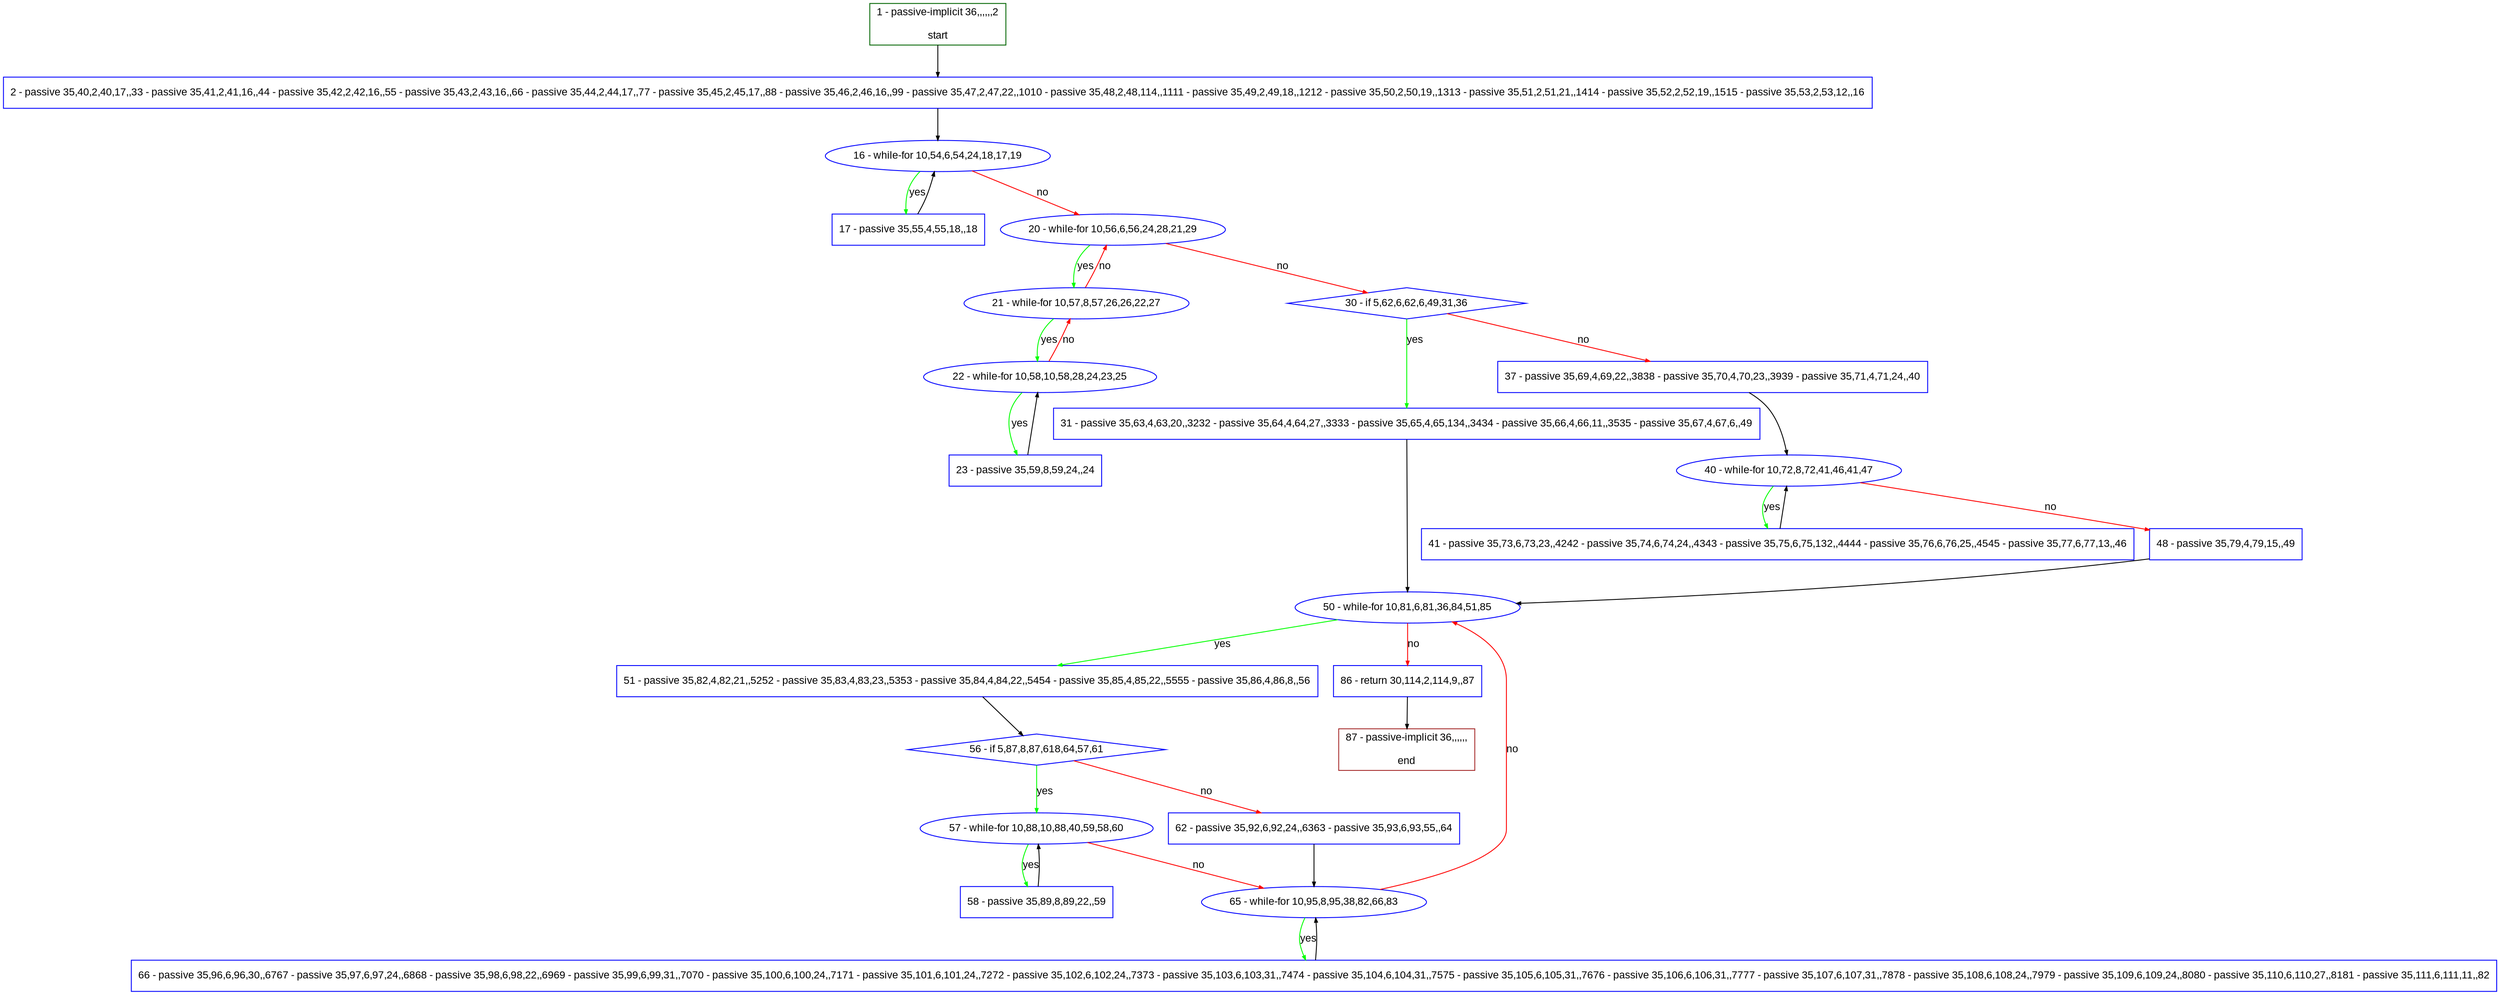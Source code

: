 digraph "" {
  graph [pack="true", label="", fontsize="12", packmode="clust", fontname="Arial", fillcolor="#FFFFCC", bgcolor="white", style="rounded,filled", compound="true"];
  node [node_initialized="no", label="", color="grey", fontsize="12", fillcolor="white", fontname="Arial", style="filled", shape="rectangle", compound="true", fixedsize="false"];
  edge [fontcolor="black", arrowhead="normal", arrowtail="none", arrowsize="0.5", ltail="", label="", color="black", fontsize="12", lhead="", fontname="Arial", dir="forward", compound="true"];
  __N1 [label="2 - passive 35,40,2,40,17,,33 - passive 35,41,2,41,16,,44 - passive 35,42,2,42,16,,55 - passive 35,43,2,43,16,,66 - passive 35,44,2,44,17,,77 - passive 35,45,2,45,17,,88 - passive 35,46,2,46,16,,99 - passive 35,47,2,47,22,,1010 - passive 35,48,2,48,114,,1111 - passive 35,49,2,49,18,,1212 - passive 35,50,2,50,19,,1313 - passive 35,51,2,51,21,,1414 - passive 35,52,2,52,19,,1515 - passive 35,53,2,53,12,,16", color="#0000ff", fillcolor="#ffffff", style="filled", shape="box"];
  __N2 [label="1 - passive-implicit 36,,,,,,2\n\nstart", color="#006400", fillcolor="#ffffff", style="filled", shape="box"];
  __N3 [label="16 - while-for 10,54,6,54,24,18,17,19", color="#0000ff", fillcolor="#ffffff", style="filled", shape="oval"];
  __N4 [label="17 - passive 35,55,4,55,18,,18", color="#0000ff", fillcolor="#ffffff", style="filled", shape="box"];
  __N5 [label="20 - while-for 10,56,6,56,24,28,21,29", color="#0000ff", fillcolor="#ffffff", style="filled", shape="oval"];
  __N6 [label="21 - while-for 10,57,8,57,26,26,22,27", color="#0000ff", fillcolor="#ffffff", style="filled", shape="oval"];
  __N7 [label="30 - if 5,62,6,62,6,49,31,36", color="#0000ff", fillcolor="#ffffff", style="filled", shape="diamond"];
  __N8 [label="22 - while-for 10,58,10,58,28,24,23,25", color="#0000ff", fillcolor="#ffffff", style="filled", shape="oval"];
  __N9 [label="23 - passive 35,59,8,59,24,,24", color="#0000ff", fillcolor="#ffffff", style="filled", shape="box"];
  __N10 [label="31 - passive 35,63,4,63,20,,3232 - passive 35,64,4,64,27,,3333 - passive 35,65,4,65,134,,3434 - passive 35,66,4,66,11,,3535 - passive 35,67,4,67,6,,49", color="#0000ff", fillcolor="#ffffff", style="filled", shape="box"];
  __N11 [label="37 - passive 35,69,4,69,22,,3838 - passive 35,70,4,70,23,,3939 - passive 35,71,4,71,24,,40", color="#0000ff", fillcolor="#ffffff", style="filled", shape="box"];
  __N12 [label="50 - while-for 10,81,6,81,36,84,51,85", color="#0000ff", fillcolor="#ffffff", style="filled", shape="oval"];
  __N13 [label="40 - while-for 10,72,8,72,41,46,41,47", color="#0000ff", fillcolor="#ffffff", style="filled", shape="oval"];
  __N14 [label="41 - passive 35,73,6,73,23,,4242 - passive 35,74,6,74,24,,4343 - passive 35,75,6,75,132,,4444 - passive 35,76,6,76,25,,4545 - passive 35,77,6,77,13,,46", color="#0000ff", fillcolor="#ffffff", style="filled", shape="box"];
  __N15 [label="48 - passive 35,79,4,79,15,,49", color="#0000ff", fillcolor="#ffffff", style="filled", shape="box"];
  __N16 [label="51 - passive 35,82,4,82,21,,5252 - passive 35,83,4,83,23,,5353 - passive 35,84,4,84,22,,5454 - passive 35,85,4,85,22,,5555 - passive 35,86,4,86,8,,56", color="#0000ff", fillcolor="#ffffff", style="filled", shape="box"];
  __N17 [label="86 - return 30,114,2,114,9,,87", color="#0000ff", fillcolor="#ffffff", style="filled", shape="box"];
  __N18 [label="56 - if 5,87,8,87,618,64,57,61", color="#0000ff", fillcolor="#ffffff", style="filled", shape="diamond"];
  __N19 [label="57 - while-for 10,88,10,88,40,59,58,60", color="#0000ff", fillcolor="#ffffff", style="filled", shape="oval"];
  __N20 [label="62 - passive 35,92,6,92,24,,6363 - passive 35,93,6,93,55,,64", color="#0000ff", fillcolor="#ffffff", style="filled", shape="box"];
  __N21 [label="58 - passive 35,89,8,89,22,,59", color="#0000ff", fillcolor="#ffffff", style="filled", shape="box"];
  __N22 [label="65 - while-for 10,95,8,95,38,82,66,83", color="#0000ff", fillcolor="#ffffff", style="filled", shape="oval"];
  __N23 [label="66 - passive 35,96,6,96,30,,6767 - passive 35,97,6,97,24,,6868 - passive 35,98,6,98,22,,6969 - passive 35,99,6,99,31,,7070 - passive 35,100,6,100,24,,7171 - passive 35,101,6,101,24,,7272 - passive 35,102,6,102,24,,7373 - passive 35,103,6,103,31,,7474 - passive 35,104,6,104,31,,7575 - passive 35,105,6,105,31,,7676 - passive 35,106,6,106,31,,7777 - passive 35,107,6,107,31,,7878 - passive 35,108,6,108,24,,7979 - passive 35,109,6,109,24,,8080 - passive 35,110,6,110,27,,8181 - passive 35,111,6,111,11,,82", color="#0000ff", fillcolor="#ffffff", style="filled", shape="box"];
  __N24 [label="87 - passive-implicit 36,,,,,,\n\nend", color="#a52a2a", fillcolor="#ffffff", style="filled", shape="box"];
  __N2 -> __N1 [arrowhead="normal", arrowtail="none", color="#000000", label="", dir="forward"];
  __N1 -> __N3 [arrowhead="normal", arrowtail="none", color="#000000", label="", dir="forward"];
  __N3 -> __N4 [arrowhead="normal", arrowtail="none", color="#00ff00", label="yes", dir="forward"];
  __N4 -> __N3 [arrowhead="normal", arrowtail="none", color="#000000", label="", dir="forward"];
  __N3 -> __N5 [arrowhead="normal", arrowtail="none", color="#ff0000", label="no", dir="forward"];
  __N5 -> __N6 [arrowhead="normal", arrowtail="none", color="#00ff00", label="yes", dir="forward"];
  __N6 -> __N5 [arrowhead="normal", arrowtail="none", color="#ff0000", label="no", dir="forward"];
  __N5 -> __N7 [arrowhead="normal", arrowtail="none", color="#ff0000", label="no", dir="forward"];
  __N6 -> __N8 [arrowhead="normal", arrowtail="none", color="#00ff00", label="yes", dir="forward"];
  __N8 -> __N6 [arrowhead="normal", arrowtail="none", color="#ff0000", label="no", dir="forward"];
  __N8 -> __N9 [arrowhead="normal", arrowtail="none", color="#00ff00", label="yes", dir="forward"];
  __N9 -> __N8 [arrowhead="normal", arrowtail="none", color="#000000", label="", dir="forward"];
  __N7 -> __N10 [arrowhead="normal", arrowtail="none", color="#00ff00", label="yes", dir="forward"];
  __N7 -> __N11 [arrowhead="normal", arrowtail="none", color="#ff0000", label="no", dir="forward"];
  __N10 -> __N12 [arrowhead="normal", arrowtail="none", color="#000000", label="", dir="forward"];
  __N11 -> __N13 [arrowhead="normal", arrowtail="none", color="#000000", label="", dir="forward"];
  __N13 -> __N14 [arrowhead="normal", arrowtail="none", color="#00ff00", label="yes", dir="forward"];
  __N14 -> __N13 [arrowhead="normal", arrowtail="none", color="#000000", label="", dir="forward"];
  __N13 -> __N15 [arrowhead="normal", arrowtail="none", color="#ff0000", label="no", dir="forward"];
  __N15 -> __N12 [arrowhead="normal", arrowtail="none", color="#000000", label="", dir="forward"];
  __N12 -> __N16 [arrowhead="normal", arrowtail="none", color="#00ff00", label="yes", dir="forward"];
  __N12 -> __N17 [arrowhead="normal", arrowtail="none", color="#ff0000", label="no", dir="forward"];
  __N16 -> __N18 [arrowhead="normal", arrowtail="none", color="#000000", label="", dir="forward"];
  __N18 -> __N19 [arrowhead="normal", arrowtail="none", color="#00ff00", label="yes", dir="forward"];
  __N18 -> __N20 [arrowhead="normal", arrowtail="none", color="#ff0000", label="no", dir="forward"];
  __N19 -> __N21 [arrowhead="normal", arrowtail="none", color="#00ff00", label="yes", dir="forward"];
  __N21 -> __N19 [arrowhead="normal", arrowtail="none", color="#000000", label="", dir="forward"];
  __N19 -> __N22 [arrowhead="normal", arrowtail="none", color="#ff0000", label="no", dir="forward"];
  __N20 -> __N22 [arrowhead="normal", arrowtail="none", color="#000000", label="", dir="forward"];
  __N22 -> __N12 [arrowhead="normal", arrowtail="none", color="#ff0000", label="no", dir="forward"];
  __N22 -> __N23 [arrowhead="normal", arrowtail="none", color="#00ff00", label="yes", dir="forward"];
  __N23 -> __N22 [arrowhead="normal", arrowtail="none", color="#000000", label="", dir="forward"];
  __N17 -> __N24 [arrowhead="normal", arrowtail="none", color="#000000", label="", dir="forward"];
}
